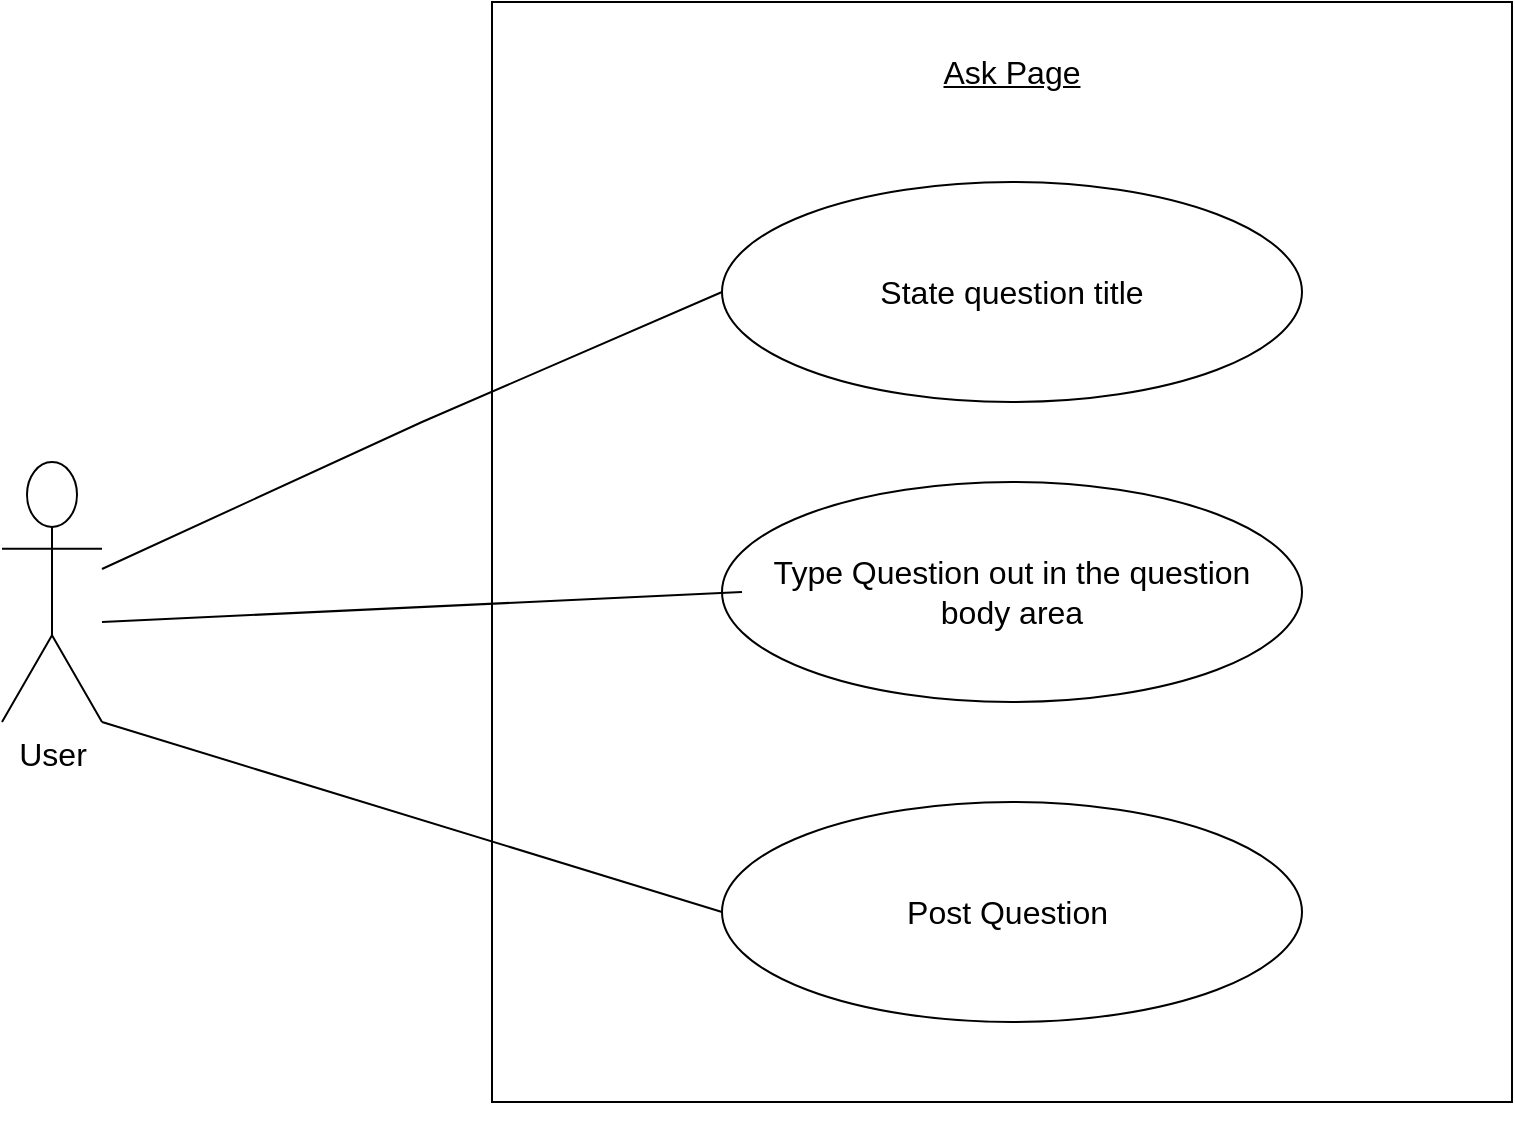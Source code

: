 <mxfile version="21.3.6" type="device">
  <diagram name="Page-1" id="h2az1PJBZOI6nuvOkSZH">
    <mxGraphModel dx="1120" dy="452" grid="1" gridSize="10" guides="1" tooltips="1" connect="1" arrows="1" fold="1" page="1" pageScale="1.5" pageWidth="827" pageHeight="1169" math="0" shadow="0">
      <root>
        <mxCell id="0" />
        <mxCell id="1" parent="0" />
        <mxCell id="__AV13l0IPas59AyhZhi-1" value="" style="group" parent="1" vertex="1" connectable="0">
          <mxGeometry x="120" y="50" width="755" height="550" as="geometry" />
        </mxCell>
        <mxCell id="6iotoa25c3et3-7rry5N-1" value="" style="rounded=0;whiteSpace=wrap;html=1;" parent="__AV13l0IPas59AyhZhi-1" vertex="1">
          <mxGeometry x="245" width="510" height="550" as="geometry" />
        </mxCell>
        <mxCell id="6iotoa25c3et3-7rry5N-2" value="&lt;font style=&quot;font-size: 16px;&quot;&gt;&lt;u&gt;Ask Page&lt;/u&gt;&lt;/font&gt;" style="text;html=1;strokeColor=none;fillColor=none;align=center;verticalAlign=middle;whiteSpace=wrap;rounded=0;" parent="__AV13l0IPas59AyhZhi-1" vertex="1">
          <mxGeometry x="360" y="20" width="290" height="30" as="geometry" />
        </mxCell>
        <mxCell id="6iotoa25c3et3-7rry5N-9" style="edgeStyle=orthogonalEdgeStyle;rounded=0;orthogonalLoop=1;jettySize=auto;html=1;exitX=0.5;exitY=1;exitDx=0;exitDy=0;" parent="__AV13l0IPas59AyhZhi-1" source="6iotoa25c3et3-7rry5N-1" target="6iotoa25c3et3-7rry5N-1" edge="1">
          <mxGeometry relative="1" as="geometry" />
        </mxCell>
        <mxCell id="OJ-Wq4iEBlEBgmXfw8F6-1" value="" style="group" parent="__AV13l0IPas59AyhZhi-1" vertex="1" connectable="0">
          <mxGeometry y="90" width="650" height="420" as="geometry" />
        </mxCell>
        <mxCell id="6iotoa25c3et3-7rry5N-3" value="" style="ellipse;whiteSpace=wrap;html=1;" parent="OJ-Wq4iEBlEBgmXfw8F6-1" vertex="1">
          <mxGeometry x="360" width="290" height="110" as="geometry" />
        </mxCell>
        <mxCell id="6iotoa25c3et3-7rry5N-4" value="&lt;font style=&quot;font-size: 16px;&quot;&gt;State question title&lt;/font&gt;" style="text;html=1;strokeColor=none;fillColor=none;align=center;verticalAlign=middle;whiteSpace=wrap;rounded=0;" parent="OJ-Wq4iEBlEBgmXfw8F6-1" vertex="1">
          <mxGeometry x="360" y="40" width="290" height="30" as="geometry" />
        </mxCell>
        <mxCell id="6iotoa25c3et3-7rry5N-5" value="" style="ellipse;whiteSpace=wrap;html=1;" parent="OJ-Wq4iEBlEBgmXfw8F6-1" vertex="1">
          <mxGeometry x="360" y="150" width="290" height="110" as="geometry" />
        </mxCell>
        <mxCell id="6iotoa25c3et3-7rry5N-6" value="&lt;font style=&quot;font-size: 16px;&quot;&gt;Type Question out in the question body area&lt;br&gt;&lt;/font&gt;" style="text;html=1;strokeColor=none;fillColor=none;align=center;verticalAlign=middle;whiteSpace=wrap;rounded=0;" parent="OJ-Wq4iEBlEBgmXfw8F6-1" vertex="1">
          <mxGeometry x="370" y="180" width="270" height="50" as="geometry" />
        </mxCell>
        <mxCell id="6iotoa25c3et3-7rry5N-7" value="" style="ellipse;whiteSpace=wrap;html=1;" parent="OJ-Wq4iEBlEBgmXfw8F6-1" vertex="1">
          <mxGeometry x="360" y="310" width="290" height="110" as="geometry" />
        </mxCell>
        <mxCell id="6iotoa25c3et3-7rry5N-8" value="&lt;font style=&quot;font-size: 16px;&quot;&gt;Post Question&amp;nbsp;&lt;br&gt;&lt;/font&gt;" style="text;html=1;strokeColor=none;fillColor=none;align=center;verticalAlign=middle;whiteSpace=wrap;rounded=0;" parent="OJ-Wq4iEBlEBgmXfw8F6-1" vertex="1">
          <mxGeometry x="360" y="350" width="290" height="30" as="geometry" />
        </mxCell>
        <mxCell id="6iotoa25c3et3-7rry5N-11" value="User" style="shape=umlActor;verticalLabelPosition=bottom;verticalAlign=top;html=1;outlineConnect=0;fontSize=16;" parent="OJ-Wq4iEBlEBgmXfw8F6-1" vertex="1">
          <mxGeometry y="140" width="50" height="130" as="geometry" />
        </mxCell>
        <mxCell id="6iotoa25c3et3-7rry5N-12" value="" style="endArrow=none;html=1;rounded=0;entryX=0;entryY=0.5;entryDx=0;entryDy=0;" parent="OJ-Wq4iEBlEBgmXfw8F6-1" source="6iotoa25c3et3-7rry5N-11" target="6iotoa25c3et3-7rry5N-4" edge="1">
          <mxGeometry width="50" height="50" relative="1" as="geometry">
            <mxPoint x="440" y="110" as="sourcePoint" />
            <mxPoint x="140" y="-20" as="targetPoint" />
            <Array as="points">
              <mxPoint x="210" y="120" />
            </Array>
          </mxGeometry>
        </mxCell>
        <mxCell id="6iotoa25c3et3-7rry5N-13" value="" style="endArrow=none;html=1;rounded=0;entryX=0;entryY=0.5;entryDx=0;entryDy=0;" parent="OJ-Wq4iEBlEBgmXfw8F6-1" target="6iotoa25c3et3-7rry5N-6" edge="1">
          <mxGeometry width="50" height="50" relative="1" as="geometry">
            <mxPoint x="50" y="220" as="sourcePoint" />
            <mxPoint x="360" y="81" as="targetPoint" />
            <Array as="points" />
          </mxGeometry>
        </mxCell>
        <mxCell id="6iotoa25c3et3-7rry5N-17" value="" style="endArrow=none;html=1;rounded=0;entryX=0;entryY=0.5;entryDx=0;entryDy=0;exitX=1;exitY=1;exitDx=0;exitDy=0;exitPerimeter=0;" parent="OJ-Wq4iEBlEBgmXfw8F6-1" source="6iotoa25c3et3-7rry5N-11" target="6iotoa25c3et3-7rry5N-8" edge="1">
          <mxGeometry width="50" height="50" relative="1" as="geometry">
            <mxPoint x="440" y="240" as="sourcePoint" />
            <mxPoint x="490" y="190" as="targetPoint" />
          </mxGeometry>
        </mxCell>
      </root>
    </mxGraphModel>
  </diagram>
</mxfile>
